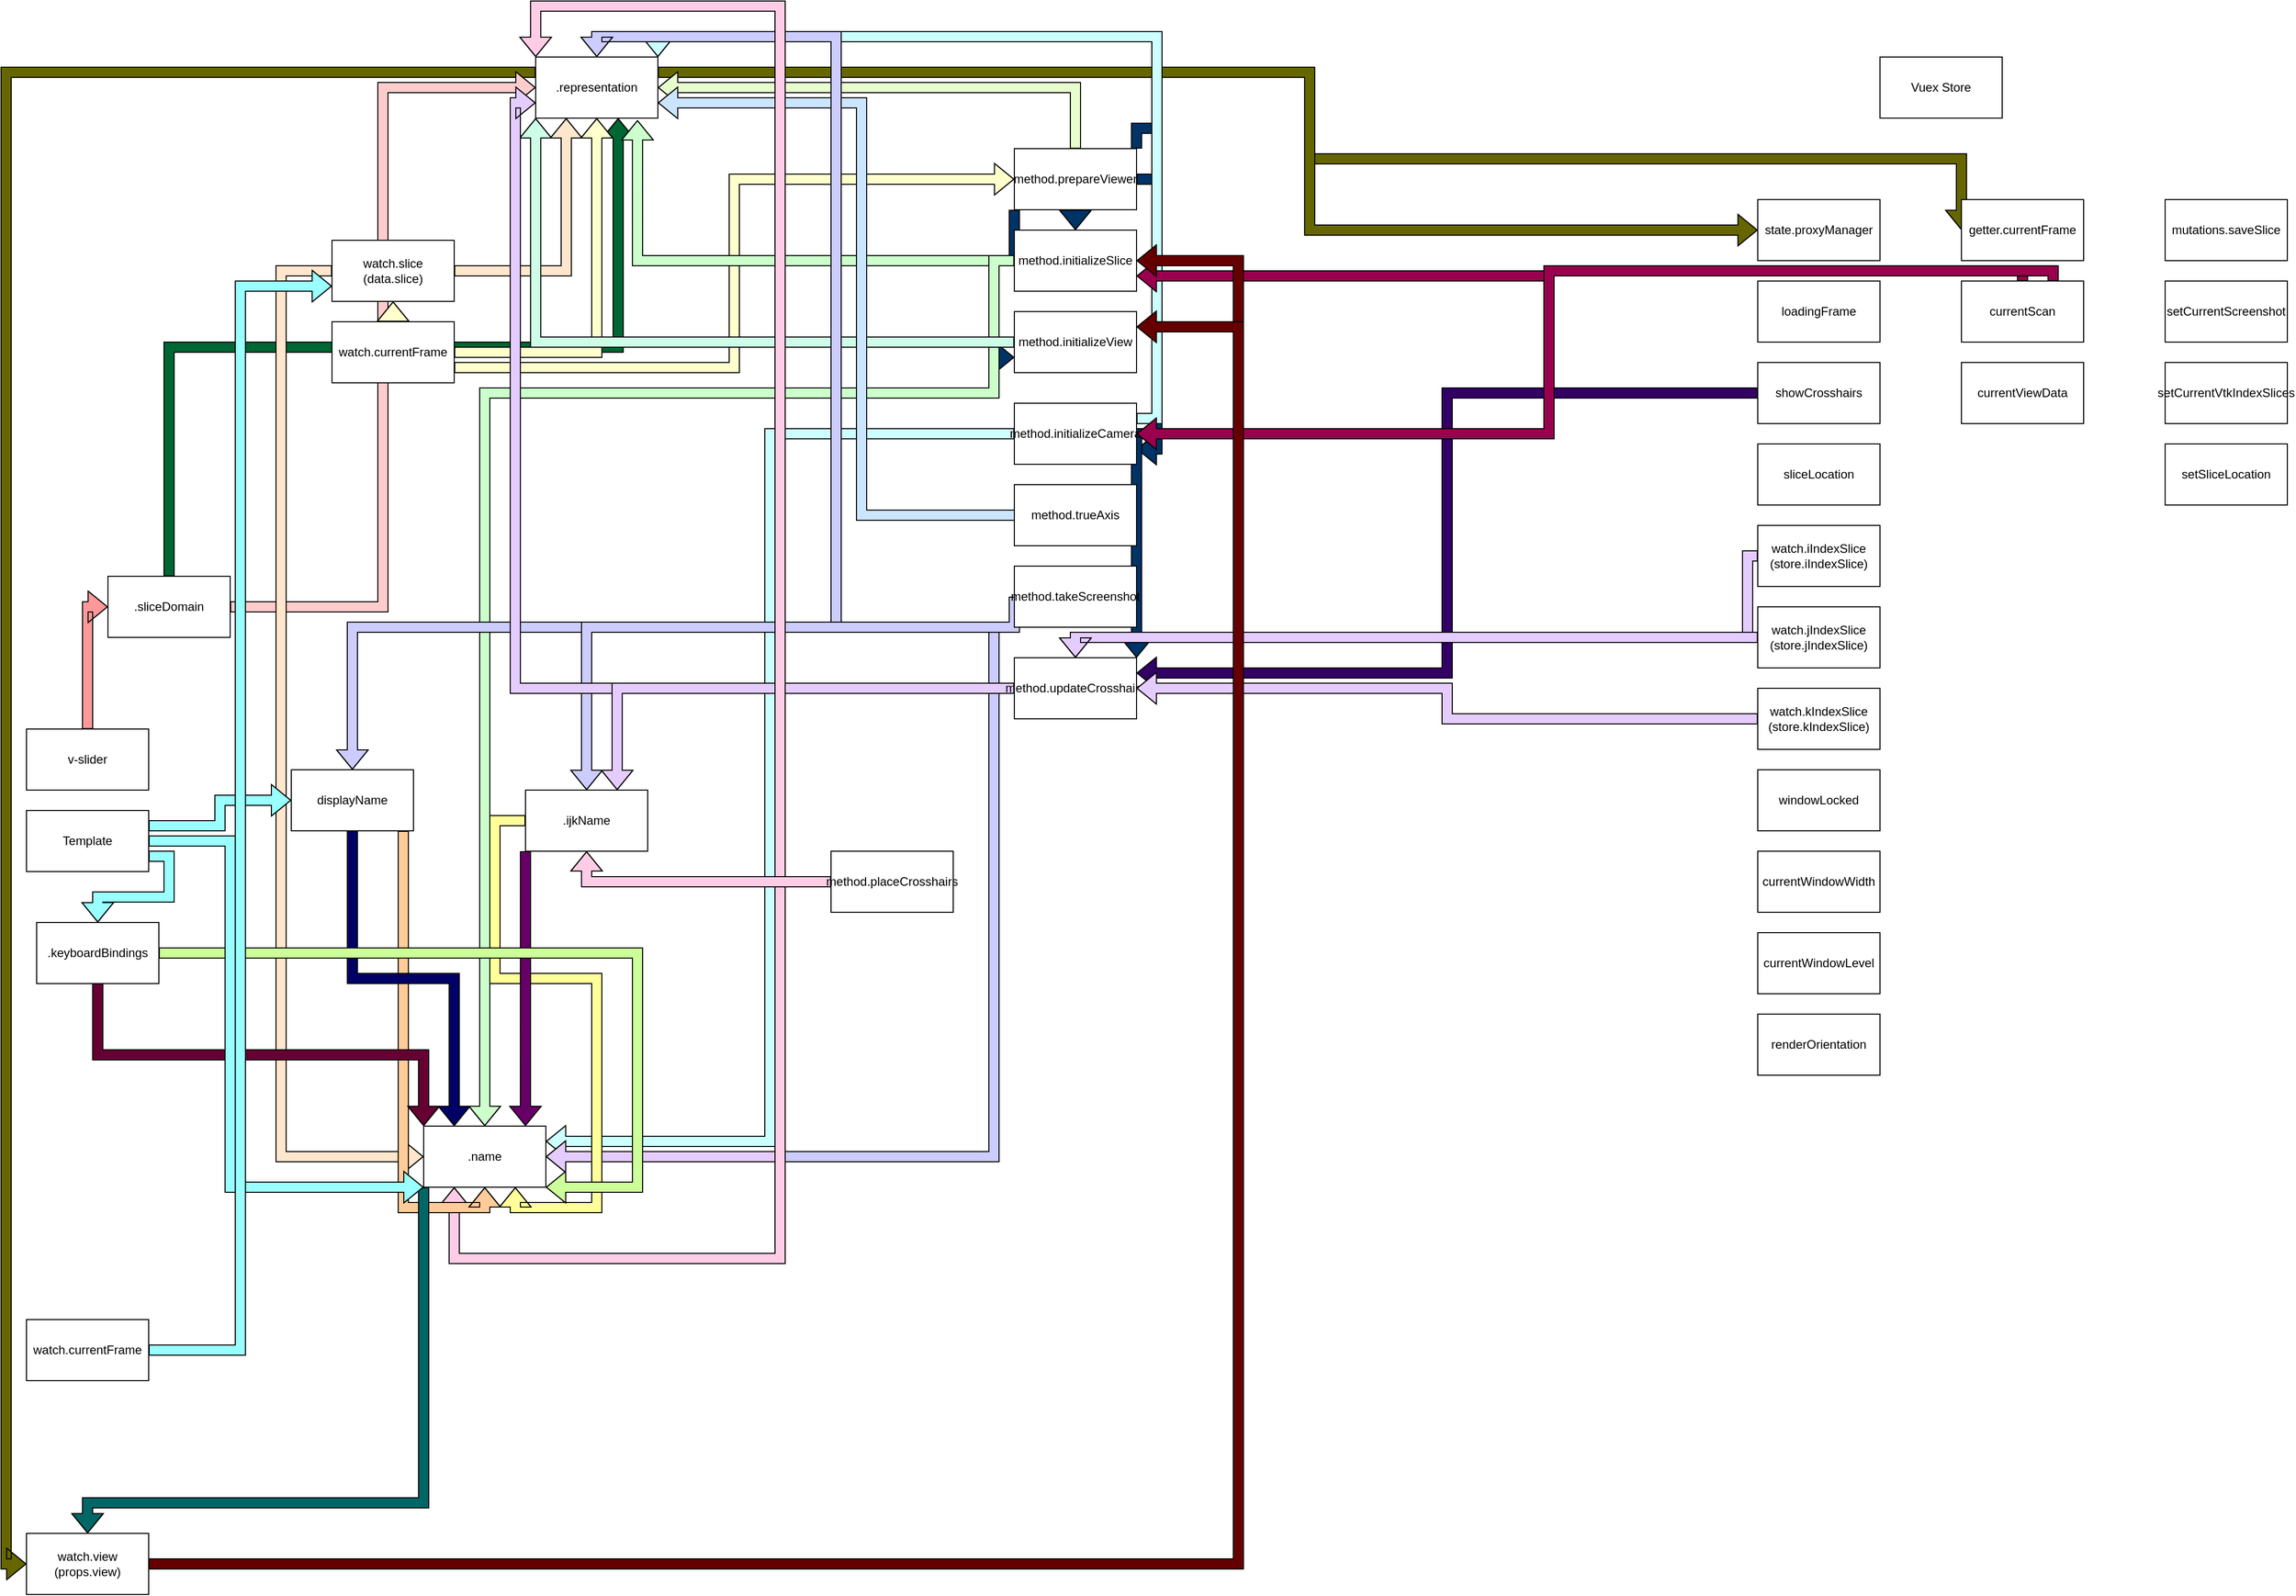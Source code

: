 <mxfile version="20.3.0" type="device"><diagram id="7Yjj8IzPrLU9v-irw1S0" name="Page-1"><mxGraphModel dx="2272" dy="1965" grid="1" gridSize="10" guides="1" tooltips="1" connect="1" arrows="1" fold="1" page="1" pageScale="1" pageWidth="850" pageHeight="1100" math="0" shadow="0"><root><mxCell id="0"/><mxCell id="1" parent="0"/><mxCell id="pPMA6ggUz2Mj9rAdBYzq-33" style="edgeStyle=orthogonalEdgeStyle;shape=flexArrow;rounded=0;orthogonalLoop=1;jettySize=auto;html=1;exitX=1;exitY=0.25;exitDx=0;exitDy=0;entryX=0;entryY=0.5;entryDx=0;entryDy=0;fillColor=#666600;" edge="1" parent="1" source="kdwdY1wKR9niQ3z4awQZ-3" target="pPMA6ggUz2Mj9rAdBYzq-14"><mxGeometry relative="1" as="geometry"><Array as="points"><mxPoint x="1280" y="35"/><mxPoint x="1280" y="120"/><mxPoint x="1920" y="120"/></Array></mxGeometry></mxCell><mxCell id="pPMA6ggUz2Mj9rAdBYzq-34" style="edgeStyle=orthogonalEdgeStyle;shape=flexArrow;rounded=0;orthogonalLoop=1;jettySize=auto;html=1;exitX=1;exitY=0.25;exitDx=0;exitDy=0;entryX=0;entryY=0.5;entryDx=0;entryDy=0;fillColor=#666600;" edge="1" parent="1" source="kdwdY1wKR9niQ3z4awQZ-3" target="pPMA6ggUz2Mj9rAdBYzq-3"><mxGeometry relative="1" as="geometry"><Array as="points"><mxPoint x="1280" y="35"/><mxPoint x="1280" y="190"/></Array></mxGeometry></mxCell><mxCell id="pPMA6ggUz2Mj9rAdBYzq-35" style="edgeStyle=orthogonalEdgeStyle;shape=flexArrow;rounded=0;orthogonalLoop=1;jettySize=auto;html=1;exitX=0;exitY=0.25;exitDx=0;exitDy=0;entryX=0;entryY=0.5;entryDx=0;entryDy=0;fillColor=#666600;" edge="1" parent="1" source="kdwdY1wKR9niQ3z4awQZ-3" target="pPMA6ggUz2Mj9rAdBYzq-27"><mxGeometry relative="1" as="geometry"/></mxCell><mxCell id="kdwdY1wKR9niQ3z4awQZ-3" value=".representation" style="rounded=0;whiteSpace=wrap;html=1;" parent="1" vertex="1"><mxGeometry x="520" y="20" width="120" height="60" as="geometry"/></mxCell><mxCell id="kdwdY1wKR9niQ3z4awQZ-5" style="edgeStyle=orthogonalEdgeStyle;rounded=0;orthogonalLoop=1;jettySize=auto;html=1;entryX=0;entryY=0.5;entryDx=0;entryDy=0;shape=flexArrow;fillColor=#FFCCCC;" parent="1" source="kdwdY1wKR9niQ3z4awQZ-4" target="kdwdY1wKR9niQ3z4awQZ-3" edge="1"><mxGeometry relative="1" as="geometry"/></mxCell><mxCell id="pPMA6ggUz2Mj9rAdBYzq-36" style="edgeStyle=orthogonalEdgeStyle;shape=flexArrow;rounded=0;orthogonalLoop=1;jettySize=auto;html=1;exitX=0.5;exitY=0;exitDx=0;exitDy=0;entryX=0.675;entryY=1;entryDx=0;entryDy=0;entryPerimeter=0;fillColor=#006633;" edge="1" parent="1" source="kdwdY1wKR9niQ3z4awQZ-4" target="kdwdY1wKR9niQ3z4awQZ-3"><mxGeometry relative="1" as="geometry"/></mxCell><mxCell id="kdwdY1wKR9niQ3z4awQZ-4" value=".sliceDomain" style="rounded=0;whiteSpace=wrap;html=1;" parent="1" vertex="1"><mxGeometry x="100" y="530" width="120" height="60" as="geometry"/></mxCell><mxCell id="kdwdY1wKR9niQ3z4awQZ-7" style="edgeStyle=orthogonalEdgeStyle;shape=flexArrow;rounded=0;orthogonalLoop=1;jettySize=auto;html=1;exitX=1;exitY=0.5;exitDx=0;exitDy=0;entryX=0.25;entryY=1;entryDx=0;entryDy=0;fillColor=#FFE6CC;" parent="1" source="kdwdY1wKR9niQ3z4awQZ-6" target="kdwdY1wKR9niQ3z4awQZ-3" edge="1"><mxGeometry relative="1" as="geometry"/></mxCell><mxCell id="kdwdY1wKR9niQ3z4awQZ-37" style="edgeStyle=orthogonalEdgeStyle;shape=flexArrow;rounded=0;orthogonalLoop=1;jettySize=auto;html=1;exitX=0;exitY=0.5;exitDx=0;exitDy=0;entryX=0;entryY=0.5;entryDx=0;entryDy=0;fillColor=#FFE6CC;" parent="1" source="kdwdY1wKR9niQ3z4awQZ-6" target="kdwdY1wKR9niQ3z4awQZ-29" edge="1"><mxGeometry relative="1" as="geometry"><Array as="points"><mxPoint x="270" y="230"/><mxPoint x="270" y="1100"/></Array></mxGeometry></mxCell><mxCell id="kdwdY1wKR9niQ3z4awQZ-6" value="watch.slice&lt;br&gt;(data.slice)" style="rounded=0;whiteSpace=wrap;html=1;" parent="1" vertex="1"><mxGeometry x="320" y="200" width="120" height="60" as="geometry"/></mxCell><mxCell id="kdwdY1wKR9niQ3z4awQZ-9" style="edgeStyle=orthogonalEdgeStyle;shape=flexArrow;rounded=0;orthogonalLoop=1;jettySize=auto;html=1;entryX=0.5;entryY=1;entryDx=0;entryDy=0;fillColor=#FFFFCC;" parent="1" source="kdwdY1wKR9niQ3z4awQZ-8" target="kdwdY1wKR9niQ3z4awQZ-3" edge="1"><mxGeometry relative="1" as="geometry"/></mxCell><mxCell id="pPMA6ggUz2Mj9rAdBYzq-41" style="edgeStyle=orthogonalEdgeStyle;shape=flexArrow;rounded=0;orthogonalLoop=1;jettySize=auto;html=1;exitX=1;exitY=0.75;exitDx=0;exitDy=0;entryX=0;entryY=0.5;entryDx=0;entryDy=0;fillColor=#FFFFCC;" edge="1" parent="1" source="kdwdY1wKR9niQ3z4awQZ-8" target="kdwdY1wKR9niQ3z4awQZ-10"><mxGeometry relative="1" as="geometry"/></mxCell><mxCell id="pPMA6ggUz2Mj9rAdBYzq-42" style="edgeStyle=orthogonalEdgeStyle;shape=flexArrow;rounded=0;orthogonalLoop=1;jettySize=auto;html=1;exitX=0.5;exitY=0;exitDx=0;exitDy=0;fillColor=#FFFFCC;" edge="1" parent="1" source="kdwdY1wKR9niQ3z4awQZ-8" target="kdwdY1wKR9niQ3z4awQZ-6"><mxGeometry relative="1" as="geometry"/></mxCell><mxCell id="kdwdY1wKR9niQ3z4awQZ-8" value="watch.currentFrame" style="rounded=0;whiteSpace=wrap;html=1;" parent="1" vertex="1"><mxGeometry x="320" y="280" width="120" height="60" as="geometry"/></mxCell><mxCell id="kdwdY1wKR9niQ3z4awQZ-11" style="edgeStyle=orthogonalEdgeStyle;shape=flexArrow;rounded=0;orthogonalLoop=1;jettySize=auto;html=1;exitX=0.5;exitY=0;exitDx=0;exitDy=0;entryX=1;entryY=0.5;entryDx=0;entryDy=0;fillColor=#E6FFCC;" parent="1" source="kdwdY1wKR9niQ3z4awQZ-10" target="kdwdY1wKR9niQ3z4awQZ-3" edge="1"><mxGeometry relative="1" as="geometry"/></mxCell><mxCell id="pPMA6ggUz2Mj9rAdBYzq-47" style="edgeStyle=orthogonalEdgeStyle;shape=flexArrow;rounded=0;orthogonalLoop=1;jettySize=auto;html=1;entryX=0.5;entryY=0;entryDx=0;entryDy=0;fillColor=#003366;" edge="1" parent="1" source="kdwdY1wKR9niQ3z4awQZ-10" target="kdwdY1wKR9niQ3z4awQZ-12"><mxGeometry relative="1" as="geometry"/></mxCell><mxCell id="pPMA6ggUz2Mj9rAdBYzq-48" style="edgeStyle=orthogonalEdgeStyle;shape=flexArrow;rounded=0;orthogonalLoop=1;jettySize=auto;html=1;exitX=0;exitY=1;exitDx=0;exitDy=0;entryX=0;entryY=0.75;entryDx=0;entryDy=0;fillColor=#003366;" edge="1" parent="1" source="kdwdY1wKR9niQ3z4awQZ-10" target="kdwdY1wKR9niQ3z4awQZ-14"><mxGeometry relative="1" as="geometry"/></mxCell><mxCell id="pPMA6ggUz2Mj9rAdBYzq-49" style="edgeStyle=orthogonalEdgeStyle;shape=flexArrow;rounded=0;orthogonalLoop=1;jettySize=auto;html=1;exitX=1;exitY=0.5;exitDx=0;exitDy=0;entryX=1;entryY=0.75;entryDx=0;entryDy=0;fillColor=#003366;" edge="1" parent="1" source="kdwdY1wKR9niQ3z4awQZ-10" target="kdwdY1wKR9niQ3z4awQZ-16"><mxGeometry relative="1" as="geometry"/></mxCell><mxCell id="pPMA6ggUz2Mj9rAdBYzq-50" style="edgeStyle=orthogonalEdgeStyle;shape=flexArrow;rounded=0;orthogonalLoop=1;jettySize=auto;html=1;exitX=1;exitY=0;exitDx=0;exitDy=0;entryX=1;entryY=0;entryDx=0;entryDy=0;fillColor=#003366;" edge="1" parent="1" source="kdwdY1wKR9niQ3z4awQZ-10" target="kdwdY1wKR9niQ3z4awQZ-22"><mxGeometry relative="1" as="geometry"/></mxCell><mxCell id="kdwdY1wKR9niQ3z4awQZ-10" value="method.prepareViewer" style="rounded=0;whiteSpace=wrap;html=1;" parent="1" vertex="1"><mxGeometry x="990" y="110" width="120" height="60" as="geometry"/></mxCell><mxCell id="kdwdY1wKR9niQ3z4awQZ-13" style="edgeStyle=orthogonalEdgeStyle;shape=flexArrow;rounded=0;orthogonalLoop=1;jettySize=auto;html=1;entryX=0.833;entryY=1.033;entryDx=0;entryDy=0;entryPerimeter=0;fillColor=#CCFFCC;" parent="1" source="kdwdY1wKR9niQ3z4awQZ-12" target="kdwdY1wKR9niQ3z4awQZ-3" edge="1"><mxGeometry relative="1" as="geometry"/></mxCell><mxCell id="kdwdY1wKR9niQ3z4awQZ-38" style="edgeStyle=orthogonalEdgeStyle;shape=flexArrow;rounded=0;orthogonalLoop=1;jettySize=auto;html=1;exitX=0;exitY=0.5;exitDx=0;exitDy=0;entryX=0.5;entryY=0;entryDx=0;entryDy=0;fillColor=#CCFFCC;" parent="1" source="kdwdY1wKR9niQ3z4awQZ-12" target="kdwdY1wKR9niQ3z4awQZ-29" edge="1"><mxGeometry relative="1" as="geometry"><Array as="points"><mxPoint x="970" y="220"/><mxPoint x="970" y="350"/><mxPoint x="470" y="350"/></Array></mxGeometry></mxCell><mxCell id="kdwdY1wKR9niQ3z4awQZ-12" value="method.initializeSlice" style="rounded=0;whiteSpace=wrap;html=1;" parent="1" vertex="1"><mxGeometry x="990" y="190" width="120" height="60" as="geometry"/></mxCell><mxCell id="kdwdY1wKR9niQ3z4awQZ-15" style="edgeStyle=orthogonalEdgeStyle;shape=flexArrow;rounded=0;orthogonalLoop=1;jettySize=auto;html=1;entryX=0;entryY=1;entryDx=0;entryDy=0;fillColor=#CCFFE6;" parent="1" source="kdwdY1wKR9niQ3z4awQZ-14" target="kdwdY1wKR9niQ3z4awQZ-3" edge="1"><mxGeometry relative="1" as="geometry"><Array as="points"><mxPoint x="520" y="300"/></Array></mxGeometry></mxCell><mxCell id="kdwdY1wKR9niQ3z4awQZ-14" value="method.initializeView" style="rounded=0;whiteSpace=wrap;html=1;" parent="1" vertex="1"><mxGeometry x="990" y="270" width="120" height="60" as="geometry"/></mxCell><mxCell id="kdwdY1wKR9niQ3z4awQZ-17" style="edgeStyle=orthogonalEdgeStyle;shape=flexArrow;rounded=0;orthogonalLoop=1;jettySize=auto;html=1;exitX=1;exitY=0.25;exitDx=0;exitDy=0;entryX=1;entryY=0;entryDx=0;entryDy=0;fillColor=#CCFFFF;" parent="1" source="kdwdY1wKR9niQ3z4awQZ-16" target="kdwdY1wKR9niQ3z4awQZ-3" edge="1"><mxGeometry relative="1" as="geometry"/></mxCell><mxCell id="kdwdY1wKR9niQ3z4awQZ-39" style="edgeStyle=orthogonalEdgeStyle;shape=flexArrow;rounded=0;orthogonalLoop=1;jettySize=auto;html=1;exitX=0;exitY=0.5;exitDx=0;exitDy=0;entryX=1;entryY=0.25;entryDx=0;entryDy=0;fillColor=#CCFFFF;" parent="1" source="kdwdY1wKR9niQ3z4awQZ-16" target="kdwdY1wKR9niQ3z4awQZ-29" edge="1"><mxGeometry relative="1" as="geometry"><Array as="points"><mxPoint x="750" y="390"/><mxPoint x="750" y="1085"/></Array></mxGeometry></mxCell><mxCell id="kdwdY1wKR9niQ3z4awQZ-16" value="method.initializeCamera" style="rounded=0;whiteSpace=wrap;html=1;" parent="1" vertex="1"><mxGeometry x="990" y="360" width="120" height="60" as="geometry"/></mxCell><mxCell id="kdwdY1wKR9niQ3z4awQZ-19" style="edgeStyle=orthogonalEdgeStyle;shape=flexArrow;rounded=0;orthogonalLoop=1;jettySize=auto;html=1;exitX=1;exitY=0.5;exitDx=0;exitDy=0;entryX=1;entryY=0.75;entryDx=0;entryDy=0;fillColor=#CCE5FF;" parent="1" source="kdwdY1wKR9niQ3z4awQZ-18" target="kdwdY1wKR9niQ3z4awQZ-3" edge="1"><mxGeometry relative="1" as="geometry"><Array as="points"><mxPoint x="840" y="470"/><mxPoint x="840" y="65"/></Array></mxGeometry></mxCell><mxCell id="kdwdY1wKR9niQ3z4awQZ-18" value="method.trueAxis" style="rounded=0;whiteSpace=wrap;html=1;" parent="1" vertex="1"><mxGeometry x="990" y="440" width="120" height="60" as="geometry"/></mxCell><mxCell id="kdwdY1wKR9niQ3z4awQZ-21" style="edgeStyle=orthogonalEdgeStyle;shape=flexArrow;rounded=0;orthogonalLoop=1;jettySize=auto;html=1;entryX=0.5;entryY=0;entryDx=0;entryDy=0;fillColor=#CCCCFF;" parent="1" source="kdwdY1wKR9niQ3z4awQZ-20" target="kdwdY1wKR9niQ3z4awQZ-3" edge="1"><mxGeometry relative="1" as="geometry"><Array as="points"><mxPoint x="815" y="580"/><mxPoint x="815"/><mxPoint x="580"/></Array></mxGeometry></mxCell><mxCell id="kdwdY1wKR9niQ3z4awQZ-41" style="edgeStyle=orthogonalEdgeStyle;shape=flexArrow;rounded=0;orthogonalLoop=1;jettySize=auto;html=1;exitX=0;exitY=0.5;exitDx=0;exitDy=0;entryX=1;entryY=0.5;entryDx=0;entryDy=0;fillColor=#CCCCFF;" parent="1" source="kdwdY1wKR9niQ3z4awQZ-20" target="kdwdY1wKR9niQ3z4awQZ-29" edge="1"><mxGeometry relative="1" as="geometry"><Array as="points"><mxPoint x="990" y="580"/><mxPoint x="970" y="580"/><mxPoint x="970" y="1100"/></Array></mxGeometry></mxCell><mxCell id="kdwdY1wKR9niQ3z4awQZ-48" style="edgeStyle=orthogonalEdgeStyle;shape=flexArrow;rounded=0;orthogonalLoop=1;jettySize=auto;html=1;exitX=0;exitY=0.75;exitDx=0;exitDy=0;entryX=0.5;entryY=0;entryDx=0;entryDy=0;fillColor=#CCCCFF;" parent="1" source="kdwdY1wKR9niQ3z4awQZ-20" target="kdwdY1wKR9niQ3z4awQZ-28" edge="1"><mxGeometry relative="1" as="geometry"><Array as="points"><mxPoint x="990" y="580"/><mxPoint x="340" y="580"/></Array></mxGeometry></mxCell><mxCell id="kdwdY1wKR9niQ3z4awQZ-50" style="edgeStyle=orthogonalEdgeStyle;shape=flexArrow;rounded=0;orthogonalLoop=1;jettySize=auto;html=1;exitX=0;exitY=0.5;exitDx=0;exitDy=0;entryX=0.5;entryY=0;entryDx=0;entryDy=0;fillColor=#CCCCFF;" parent="1" source="kdwdY1wKR9niQ3z4awQZ-20" target="kdwdY1wKR9niQ3z4awQZ-31" edge="1"><mxGeometry relative="1" as="geometry"><Array as="points"><mxPoint x="990" y="580"/><mxPoint x="570" y="580"/></Array></mxGeometry></mxCell><mxCell id="kdwdY1wKR9niQ3z4awQZ-20" value="method.takeScreenshot" style="rounded=0;whiteSpace=wrap;html=1;" parent="1" vertex="1"><mxGeometry x="990" y="520" width="120" height="60" as="geometry"/></mxCell><mxCell id="kdwdY1wKR9niQ3z4awQZ-23" style="edgeStyle=orthogonalEdgeStyle;shape=flexArrow;rounded=0;orthogonalLoop=1;jettySize=auto;html=1;entryX=0;entryY=0.75;entryDx=0;entryDy=0;fillColor=#E5CCFF;" parent="1" source="kdwdY1wKR9niQ3z4awQZ-22" target="kdwdY1wKR9niQ3z4awQZ-3" edge="1"><mxGeometry relative="1" as="geometry"/></mxCell><mxCell id="kdwdY1wKR9niQ3z4awQZ-42" style="edgeStyle=orthogonalEdgeStyle;shape=flexArrow;rounded=0;orthogonalLoop=1;jettySize=auto;html=1;exitX=0;exitY=0.5;exitDx=0;exitDy=0;entryX=1;entryY=0.5;entryDx=0;entryDy=0;fillColor=#E5CCFF;" parent="1" source="kdwdY1wKR9niQ3z4awQZ-22" target="kdwdY1wKR9niQ3z4awQZ-29" edge="1"><mxGeometry relative="1" as="geometry"/></mxCell><mxCell id="kdwdY1wKR9niQ3z4awQZ-51" style="edgeStyle=orthogonalEdgeStyle;shape=flexArrow;rounded=0;orthogonalLoop=1;jettySize=auto;html=1;exitX=0;exitY=0.5;exitDx=0;exitDy=0;entryX=0.75;entryY=0;entryDx=0;entryDy=0;fillColor=#E5CCFF;" parent="1" source="kdwdY1wKR9niQ3z4awQZ-22" target="kdwdY1wKR9niQ3z4awQZ-31" edge="1"><mxGeometry relative="1" as="geometry"><Array as="points"><mxPoint x="600" y="640"/></Array></mxGeometry></mxCell><mxCell id="kdwdY1wKR9niQ3z4awQZ-22" value="method.updateCrosshairs" style="rounded=0;whiteSpace=wrap;html=1;" parent="1" vertex="1"><mxGeometry x="990" y="610" width="120" height="60" as="geometry"/></mxCell><mxCell id="kdwdY1wKR9niQ3z4awQZ-25" style="edgeStyle=orthogonalEdgeStyle;shape=flexArrow;rounded=0;orthogonalLoop=1;jettySize=auto;html=1;entryX=0;entryY=0;entryDx=0;entryDy=0;fillColor=#FFCCE6;" parent="1" source="kdwdY1wKR9niQ3z4awQZ-24" target="kdwdY1wKR9niQ3z4awQZ-3" edge="1"><mxGeometry relative="1" as="geometry"><Array as="points"><mxPoint x="760" y="830"/><mxPoint x="760" y="-30"/><mxPoint x="520" y="-30"/></Array></mxGeometry></mxCell><mxCell id="kdwdY1wKR9niQ3z4awQZ-45" style="edgeStyle=orthogonalEdgeStyle;shape=flexArrow;rounded=0;orthogonalLoop=1;jettySize=auto;html=1;exitX=0;exitY=0.5;exitDx=0;exitDy=0;entryX=0.25;entryY=1;entryDx=0;entryDy=0;fillColor=#FFCCE6;" parent="1" source="kdwdY1wKR9niQ3z4awQZ-24" target="kdwdY1wKR9niQ3z4awQZ-29" edge="1"><mxGeometry relative="1" as="geometry"><Array as="points"><mxPoint x="760" y="830"/><mxPoint x="760" y="1200"/><mxPoint x="440" y="1200"/></Array></mxGeometry></mxCell><mxCell id="kdwdY1wKR9niQ3z4awQZ-52" style="edgeStyle=orthogonalEdgeStyle;shape=flexArrow;rounded=0;orthogonalLoop=1;jettySize=auto;html=1;exitX=0;exitY=0.5;exitDx=0;exitDy=0;entryX=0.5;entryY=1;entryDx=0;entryDy=0;fillColor=#FFCCE6;" parent="1" source="kdwdY1wKR9niQ3z4awQZ-24" target="kdwdY1wKR9niQ3z4awQZ-31" edge="1"><mxGeometry relative="1" as="geometry"/></mxCell><mxCell id="kdwdY1wKR9niQ3z4awQZ-24" value="method.placeCrosshairs" style="rounded=0;whiteSpace=wrap;html=1;" parent="1" vertex="1"><mxGeometry x="810" y="800" width="120" height="60" as="geometry"/></mxCell><mxCell id="kdwdY1wKR9niQ3z4awQZ-27" style="edgeStyle=orthogonalEdgeStyle;shape=flexArrow;rounded=0;orthogonalLoop=1;jettySize=auto;html=1;entryX=0;entryY=0.5;entryDx=0;entryDy=0;fillColor=#FF9999;" parent="1" source="kdwdY1wKR9niQ3z4awQZ-26" target="kdwdY1wKR9niQ3z4awQZ-4" edge="1"><mxGeometry relative="1" as="geometry"/></mxCell><mxCell id="kdwdY1wKR9niQ3z4awQZ-26" value="v-slider" style="rounded=0;whiteSpace=wrap;html=1;" parent="1" vertex="1"><mxGeometry x="20" y="680" width="120" height="60" as="geometry"/></mxCell><mxCell id="kdwdY1wKR9niQ3z4awQZ-30" style="edgeStyle=orthogonalEdgeStyle;shape=flexArrow;rounded=0;orthogonalLoop=1;jettySize=auto;html=1;entryX=0.5;entryY=1;entryDx=0;entryDy=0;fillColor=#FFCC99;" parent="1" source="kdwdY1wKR9niQ3z4awQZ-28" target="kdwdY1wKR9niQ3z4awQZ-29" edge="1"><mxGeometry relative="1" as="geometry"><Array as="points"><mxPoint x="390" y="1150"/><mxPoint x="470" y="1150"/></Array></mxGeometry></mxCell><mxCell id="pPMA6ggUz2Mj9rAdBYzq-38" style="edgeStyle=orthogonalEdgeStyle;shape=flexArrow;rounded=0;orthogonalLoop=1;jettySize=auto;html=1;exitX=0.5;exitY=1;exitDx=0;exitDy=0;entryX=0.25;entryY=0;entryDx=0;entryDy=0;fillColor=#000066;" edge="1" parent="1" source="kdwdY1wKR9niQ3z4awQZ-28" target="kdwdY1wKR9niQ3z4awQZ-29"><mxGeometry relative="1" as="geometry"/></mxCell><mxCell id="kdwdY1wKR9niQ3z4awQZ-28" value="displayName" style="rounded=0;whiteSpace=wrap;html=1;" parent="1" vertex="1"><mxGeometry x="280" y="720" width="120" height="60" as="geometry"/></mxCell><mxCell id="pPMA6ggUz2Mj9rAdBYzq-37" style="edgeStyle=orthogonalEdgeStyle;shape=flexArrow;rounded=0;orthogonalLoop=1;jettySize=auto;html=1;exitX=0;exitY=1;exitDx=0;exitDy=0;entryX=0.5;entryY=0;entryDx=0;entryDy=0;fillColor=#006666;" edge="1" parent="1" source="kdwdY1wKR9niQ3z4awQZ-29" target="pPMA6ggUz2Mj9rAdBYzq-27"><mxGeometry relative="1" as="geometry"><Array as="points"><mxPoint x="410" y="1440"/><mxPoint x="80" y="1440"/></Array></mxGeometry></mxCell><mxCell id="kdwdY1wKR9niQ3z4awQZ-29" value=".name" style="rounded=0;whiteSpace=wrap;html=1;" parent="1" vertex="1"><mxGeometry x="410" y="1070" width="120" height="60" as="geometry"/></mxCell><mxCell id="kdwdY1wKR9niQ3z4awQZ-32" style="edgeStyle=orthogonalEdgeStyle;shape=flexArrow;rounded=0;orthogonalLoop=1;jettySize=auto;html=1;entryX=0.75;entryY=1;entryDx=0;entryDy=0;fillColor=#FFFF99;" parent="1" source="kdwdY1wKR9niQ3z4awQZ-31" target="kdwdY1wKR9niQ3z4awQZ-29" edge="1"><mxGeometry relative="1" as="geometry"><Array as="points"><mxPoint x="480" y="925"/><mxPoint x="580" y="925"/><mxPoint x="580" y="1150"/><mxPoint x="500" y="1150"/></Array></mxGeometry></mxCell><mxCell id="pPMA6ggUz2Mj9rAdBYzq-39" style="edgeStyle=orthogonalEdgeStyle;shape=flexArrow;rounded=0;orthogonalLoop=1;jettySize=auto;html=1;exitX=0;exitY=1;exitDx=0;exitDy=0;entryX=0.833;entryY=0;entryDx=0;entryDy=0;entryPerimeter=0;fillColor=#660066;" edge="1" parent="1" source="kdwdY1wKR9niQ3z4awQZ-31" target="kdwdY1wKR9niQ3z4awQZ-29"><mxGeometry relative="1" as="geometry"/></mxCell><mxCell id="kdwdY1wKR9niQ3z4awQZ-31" value=".ijkName" style="rounded=0;whiteSpace=wrap;html=1;" parent="1" vertex="1"><mxGeometry x="510" y="740" width="120" height="60" as="geometry"/></mxCell><mxCell id="kdwdY1wKR9niQ3z4awQZ-34" style="edgeStyle=orthogonalEdgeStyle;shape=flexArrow;rounded=0;orthogonalLoop=1;jettySize=auto;html=1;entryX=1;entryY=1;entryDx=0;entryDy=0;fillColor=#CCFF99;" parent="1" source="kdwdY1wKR9niQ3z4awQZ-33" target="kdwdY1wKR9niQ3z4awQZ-29" edge="1"><mxGeometry relative="1" as="geometry"><Array as="points"><mxPoint x="620" y="1130"/></Array></mxGeometry></mxCell><mxCell id="pPMA6ggUz2Mj9rAdBYzq-40" style="edgeStyle=orthogonalEdgeStyle;shape=flexArrow;rounded=0;orthogonalLoop=1;jettySize=auto;html=1;exitX=0.5;exitY=1;exitDx=0;exitDy=0;entryX=0;entryY=0;entryDx=0;entryDy=0;fillColor=#660033;" edge="1" parent="1" source="kdwdY1wKR9niQ3z4awQZ-33" target="kdwdY1wKR9niQ3z4awQZ-29"><mxGeometry relative="1" as="geometry"/></mxCell><mxCell id="kdwdY1wKR9niQ3z4awQZ-33" value=".keyboardBindings" style="rounded=0;whiteSpace=wrap;html=1;" parent="1" vertex="1"><mxGeometry x="30" y="870" width="120" height="60" as="geometry"/></mxCell><mxCell id="kdwdY1wKR9niQ3z4awQZ-47" style="edgeStyle=orthogonalEdgeStyle;shape=flexArrow;rounded=0;orthogonalLoop=1;jettySize=auto;html=1;entryX=0;entryY=1;entryDx=0;entryDy=0;fillColor=#99FFFF;" parent="1" source="kdwdY1wKR9niQ3z4awQZ-46" target="kdwdY1wKR9niQ3z4awQZ-29" edge="1"><mxGeometry relative="1" as="geometry"><Array as="points"><mxPoint x="220" y="790"/><mxPoint x="220" y="1130"/></Array></mxGeometry></mxCell><mxCell id="kdwdY1wKR9niQ3z4awQZ-49" style="edgeStyle=orthogonalEdgeStyle;shape=flexArrow;rounded=0;orthogonalLoop=1;jettySize=auto;html=1;exitX=1;exitY=0.25;exitDx=0;exitDy=0;entryX=0;entryY=0.5;entryDx=0;entryDy=0;fillColor=#99FFFF;" parent="1" source="kdwdY1wKR9niQ3z4awQZ-46" target="kdwdY1wKR9niQ3z4awQZ-28" edge="1"><mxGeometry relative="1" as="geometry"/></mxCell><mxCell id="kdwdY1wKR9niQ3z4awQZ-53" style="edgeStyle=orthogonalEdgeStyle;shape=flexArrow;rounded=0;orthogonalLoop=1;jettySize=auto;html=1;exitX=1;exitY=0.75;exitDx=0;exitDy=0;entryX=0.5;entryY=0;entryDx=0;entryDy=0;fillColor=#99FFFF;" parent="1" source="kdwdY1wKR9niQ3z4awQZ-46" target="kdwdY1wKR9niQ3z4awQZ-33" edge="1"><mxGeometry relative="1" as="geometry"/></mxCell><mxCell id="kdwdY1wKR9niQ3z4awQZ-46" value="Template" style="rounded=0;whiteSpace=wrap;html=1;" parent="1" vertex="1"><mxGeometry x="20" y="760" width="120" height="60" as="geometry"/></mxCell><mxCell id="kdwdY1wKR9niQ3z4awQZ-55" style="edgeStyle=orthogonalEdgeStyle;shape=flexArrow;rounded=0;orthogonalLoop=1;jettySize=auto;html=1;entryX=0;entryY=0.75;entryDx=0;entryDy=0;fillColor=#99FFFF;" parent="1" source="kdwdY1wKR9niQ3z4awQZ-54" target="kdwdY1wKR9niQ3z4awQZ-6" edge="1"><mxGeometry relative="1" as="geometry"/></mxCell><mxCell id="kdwdY1wKR9niQ3z4awQZ-54" value="watch.currentFrame" style="rounded=0;whiteSpace=wrap;html=1;" parent="1" vertex="1"><mxGeometry x="20" y="1260" width="120" height="60" as="geometry"/></mxCell><mxCell id="pPMA6ggUz2Mj9rAdBYzq-1" value="Vuex Store" style="rounded=0;whiteSpace=wrap;html=1;" vertex="1" parent="1"><mxGeometry x="1840" y="20" width="120" height="60" as="geometry"/></mxCell><mxCell id="pPMA6ggUz2Mj9rAdBYzq-3" value="state.proxyManager" style="rounded=0;whiteSpace=wrap;html=1;" vertex="1" parent="1"><mxGeometry x="1720" y="160" width="120" height="60" as="geometry"/></mxCell><mxCell id="pPMA6ggUz2Mj9rAdBYzq-4" value="loadingFrame" style="rounded=0;whiteSpace=wrap;html=1;" vertex="1" parent="1"><mxGeometry x="1720" y="240" width="120" height="60" as="geometry"/></mxCell><mxCell id="pPMA6ggUz2Mj9rAdBYzq-46" style="edgeStyle=orthogonalEdgeStyle;shape=flexArrow;rounded=0;orthogonalLoop=1;jettySize=auto;html=1;entryX=1;entryY=0.25;entryDx=0;entryDy=0;fillColor=#330066;" edge="1" parent="1" source="pPMA6ggUz2Mj9rAdBYzq-5" target="kdwdY1wKR9niQ3z4awQZ-22"><mxGeometry relative="1" as="geometry"/></mxCell><mxCell id="pPMA6ggUz2Mj9rAdBYzq-5" value="showCrosshairs" style="rounded=0;whiteSpace=wrap;html=1;" vertex="1" parent="1"><mxGeometry x="1720" y="320" width="120" height="60" as="geometry"/></mxCell><mxCell id="pPMA6ggUz2Mj9rAdBYzq-6" value="sliceLocation" style="rounded=0;whiteSpace=wrap;html=1;" vertex="1" parent="1"><mxGeometry x="1720" y="400" width="120" height="60" as="geometry"/></mxCell><mxCell id="pPMA6ggUz2Mj9rAdBYzq-30" style="edgeStyle=orthogonalEdgeStyle;shape=flexArrow;rounded=0;orthogonalLoop=1;jettySize=auto;html=1;exitX=0;exitY=0.5;exitDx=0;exitDy=0;entryX=0.5;entryY=0;entryDx=0;entryDy=0;fillColor=#E5CCFF;" edge="1" parent="1" source="pPMA6ggUz2Mj9rAdBYzq-7" target="kdwdY1wKR9niQ3z4awQZ-22"><mxGeometry relative="1" as="geometry"><Array as="points"><mxPoint x="1710" y="510"/><mxPoint x="1710" y="590"/><mxPoint x="1050" y="590"/></Array></mxGeometry></mxCell><mxCell id="pPMA6ggUz2Mj9rAdBYzq-7" value="watch.iIndexSlice&lt;br&gt;(store.iIndexSlice)" style="rounded=0;whiteSpace=wrap;html=1;" vertex="1" parent="1"><mxGeometry x="1720" y="480" width="120" height="60" as="geometry"/></mxCell><mxCell id="pPMA6ggUz2Mj9rAdBYzq-29" style="edgeStyle=orthogonalEdgeStyle;shape=flexArrow;rounded=0;orthogonalLoop=1;jettySize=auto;html=1;exitX=0;exitY=0.5;exitDx=0;exitDy=0;fillColor=#E5CCFF;entryX=0.5;entryY=0;entryDx=0;entryDy=0;" edge="1" parent="1" source="pPMA6ggUz2Mj9rAdBYzq-8" target="kdwdY1wKR9niQ3z4awQZ-22"><mxGeometry relative="1" as="geometry"><mxPoint x="1110" y="640" as="targetPoint"/></mxGeometry></mxCell><mxCell id="pPMA6ggUz2Mj9rAdBYzq-8" value="watch.jIndexSlice&lt;br&gt;(store.jIndexSlice)" style="rounded=0;whiteSpace=wrap;html=1;" vertex="1" parent="1"><mxGeometry x="1720" y="560" width="120" height="60" as="geometry"/></mxCell><mxCell id="pPMA6ggUz2Mj9rAdBYzq-28" style="edgeStyle=orthogonalEdgeStyle;shape=flexArrow;rounded=0;orthogonalLoop=1;jettySize=auto;html=1;fillColor=#E5CCFF;" edge="1" parent="1" source="pPMA6ggUz2Mj9rAdBYzq-9" target="kdwdY1wKR9niQ3z4awQZ-22"><mxGeometry relative="1" as="geometry"/></mxCell><mxCell id="pPMA6ggUz2Mj9rAdBYzq-9" value="watch.kIndexSlice&lt;br&gt;(store.kIndexSlice)" style="rounded=0;whiteSpace=wrap;html=1;" vertex="1" parent="1"><mxGeometry x="1720" y="640" width="120" height="60" as="geometry"/></mxCell><mxCell id="pPMA6ggUz2Mj9rAdBYzq-10" value="windowLocked" style="rounded=0;whiteSpace=wrap;html=1;" vertex="1" parent="1"><mxGeometry x="1720" y="720" width="120" height="60" as="geometry"/></mxCell><mxCell id="pPMA6ggUz2Mj9rAdBYzq-11" value="currentWindowWidth" style="rounded=0;whiteSpace=wrap;html=1;" vertex="1" parent="1"><mxGeometry x="1720" y="800" width="120" height="60" as="geometry"/></mxCell><mxCell id="pPMA6ggUz2Mj9rAdBYzq-12" value="currentWindowLevel" style="rounded=0;whiteSpace=wrap;html=1;" vertex="1" parent="1"><mxGeometry x="1720" y="880" width="120" height="60" as="geometry"/></mxCell><mxCell id="pPMA6ggUz2Mj9rAdBYzq-13" value="renderOrientation" style="rounded=0;whiteSpace=wrap;html=1;" vertex="1" parent="1"><mxGeometry x="1720" y="960" width="120" height="60" as="geometry"/></mxCell><mxCell id="pPMA6ggUz2Mj9rAdBYzq-14" value="getter.currentFrame" style="rounded=0;whiteSpace=wrap;html=1;" vertex="1" parent="1"><mxGeometry x="1920" y="160" width="120" height="60" as="geometry"/></mxCell><mxCell id="pPMA6ggUz2Mj9rAdBYzq-43" style="edgeStyle=orthogonalEdgeStyle;shape=flexArrow;rounded=0;orthogonalLoop=1;jettySize=auto;html=1;entryX=1;entryY=0.75;entryDx=0;entryDy=0;fillColor=#99004D;" edge="1" parent="1" source="pPMA6ggUz2Mj9rAdBYzq-15" target="kdwdY1wKR9niQ3z4awQZ-12"><mxGeometry relative="1" as="geometry"><Array as="points"><mxPoint x="1980" y="230"/><mxPoint x="1515" y="230"/><mxPoint x="1515" y="235"/></Array></mxGeometry></mxCell><mxCell id="pPMA6ggUz2Mj9rAdBYzq-44" style="edgeStyle=orthogonalEdgeStyle;shape=flexArrow;rounded=0;orthogonalLoop=1;jettySize=auto;html=1;exitX=0.75;exitY=0;exitDx=0;exitDy=0;entryX=1;entryY=0.5;entryDx=0;entryDy=0;fillColor=#99004D;" edge="1" parent="1" source="pPMA6ggUz2Mj9rAdBYzq-15" target="kdwdY1wKR9niQ3z4awQZ-16"><mxGeometry relative="1" as="geometry"><Array as="points"><mxPoint x="2010" y="230"/><mxPoint x="1515" y="230"/><mxPoint x="1515" y="390"/></Array></mxGeometry></mxCell><mxCell id="pPMA6ggUz2Mj9rAdBYzq-15" value="currentScan" style="rounded=0;whiteSpace=wrap;html=1;" vertex="1" parent="1"><mxGeometry x="1920" y="240" width="120" height="60" as="geometry"/></mxCell><mxCell id="pPMA6ggUz2Mj9rAdBYzq-16" value="currentViewData" style="rounded=0;whiteSpace=wrap;html=1;" vertex="1" parent="1"><mxGeometry x="1920" y="320" width="120" height="60" as="geometry"/></mxCell><mxCell id="pPMA6ggUz2Mj9rAdBYzq-17" value="mutations.saveSlice" style="rounded=0;whiteSpace=wrap;html=1;" vertex="1" parent="1"><mxGeometry x="2120" y="160" width="120" height="60" as="geometry"/></mxCell><mxCell id="pPMA6ggUz2Mj9rAdBYzq-18" value="setCurrentScreenshot" style="rounded=0;whiteSpace=wrap;html=1;" vertex="1" parent="1"><mxGeometry x="2120" y="240" width="120" height="60" as="geometry"/></mxCell><mxCell id="pPMA6ggUz2Mj9rAdBYzq-19" value="setCurrentVtkIndexSlices" style="rounded=0;whiteSpace=wrap;html=1;" vertex="1" parent="1"><mxGeometry x="2120" y="320" width="120" height="60" as="geometry"/></mxCell><mxCell id="pPMA6ggUz2Mj9rAdBYzq-20" value="setSliceLocation" style="rounded=0;whiteSpace=wrap;html=1;" vertex="1" parent="1"><mxGeometry x="2120" y="400" width="120" height="60" as="geometry"/></mxCell><mxCell id="pPMA6ggUz2Mj9rAdBYzq-31" style="edgeStyle=orthogonalEdgeStyle;shape=flexArrow;rounded=0;orthogonalLoop=1;jettySize=auto;html=1;entryX=1;entryY=0.5;entryDx=0;entryDy=0;fillColor=#660000;" edge="1" parent="1" source="pPMA6ggUz2Mj9rAdBYzq-27" target="kdwdY1wKR9niQ3z4awQZ-12"><mxGeometry relative="1" as="geometry"><Array as="points"><mxPoint x="1210" y="1500"/><mxPoint x="1210" y="220"/></Array></mxGeometry></mxCell><mxCell id="pPMA6ggUz2Mj9rAdBYzq-32" style="edgeStyle=orthogonalEdgeStyle;shape=flexArrow;rounded=0;orthogonalLoop=1;jettySize=auto;html=1;exitX=1;exitY=0.5;exitDx=0;exitDy=0;entryX=1;entryY=0.25;entryDx=0;entryDy=0;fillColor=#660000;" edge="1" parent="1" source="pPMA6ggUz2Mj9rAdBYzq-27" target="kdwdY1wKR9niQ3z4awQZ-14"><mxGeometry relative="1" as="geometry"><Array as="points"><mxPoint x="1210" y="1500"/><mxPoint x="1210" y="285"/></Array></mxGeometry></mxCell><mxCell id="pPMA6ggUz2Mj9rAdBYzq-27" value="watch.view&lt;br&gt;(props.view)" style="rounded=0;whiteSpace=wrap;html=1;" vertex="1" parent="1"><mxGeometry x="20" y="1470" width="120" height="60" as="geometry"/></mxCell></root></mxGraphModel></diagram></mxfile>